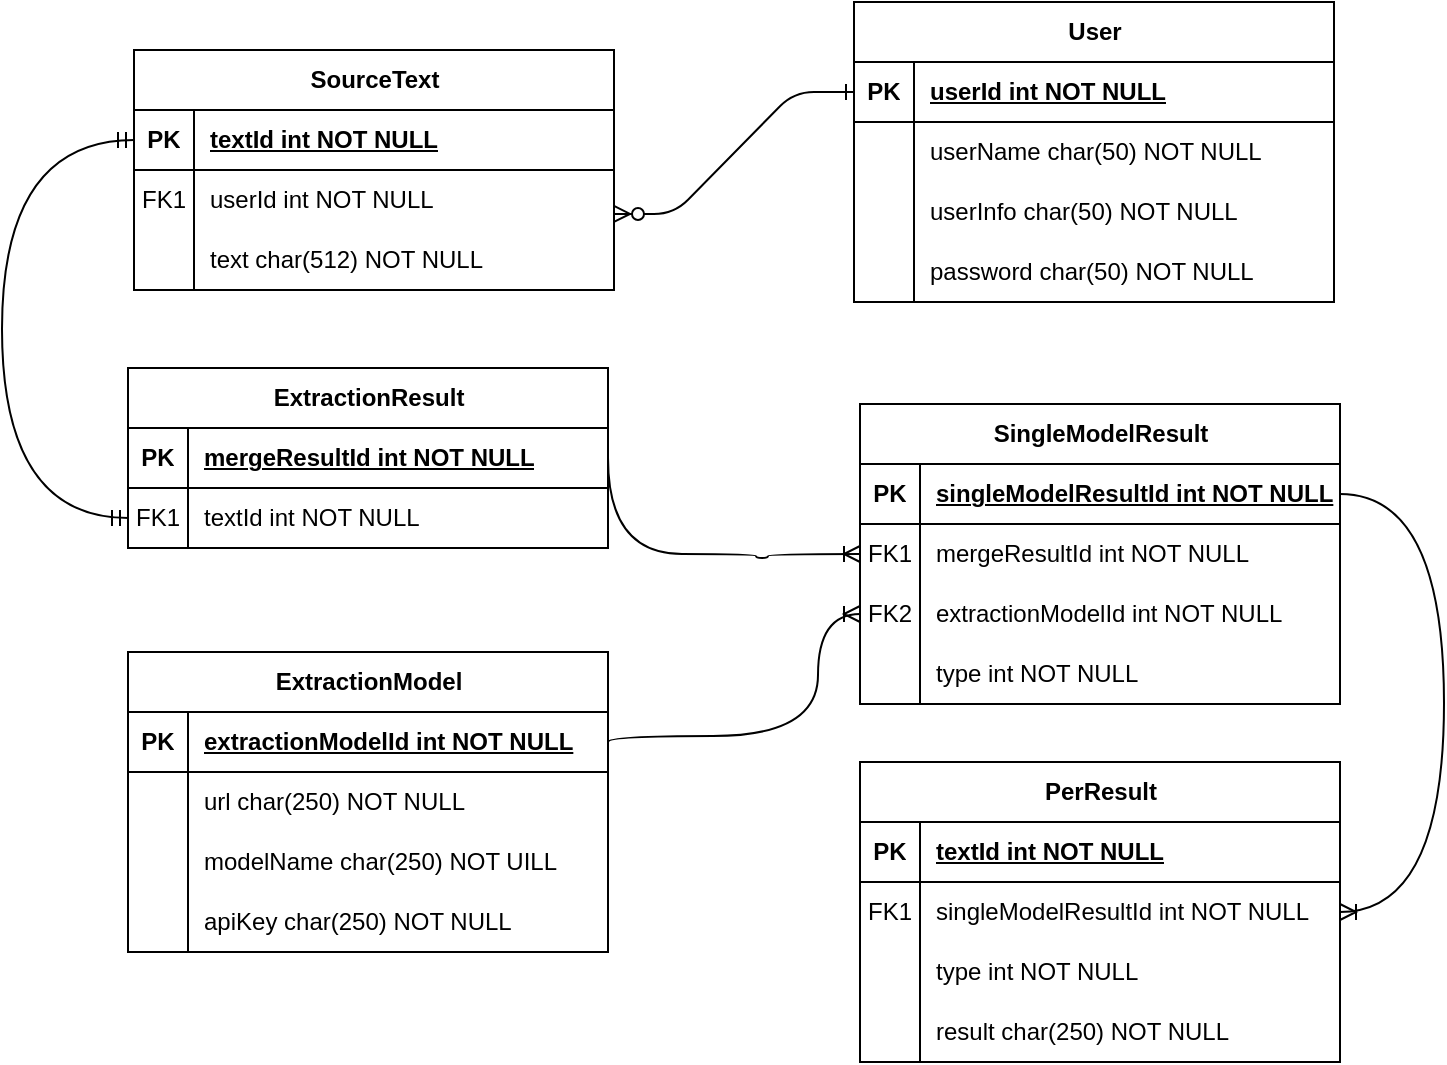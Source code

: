 <mxfile version="23.1.7" type="github">
  <diagram id="R2lEEEUBdFMjLlhIrx00" name="Page-1">
    <mxGraphModel dx="954" dy="240" grid="0" gridSize="10" guides="1" tooltips="1" connect="1" arrows="1" fold="1" page="0" pageScale="1" pageWidth="850" pageHeight="1100" math="0" shadow="0" extFonts="Permanent Marker^https://fonts.googleapis.com/css?family=Permanent+Marker">
      <root>
        <mxCell id="0" />
        <mxCell id="1" parent="0" />
        <mxCell id="FPrYflJ5EFvJqiZccxG8-12" value="User" style="shape=table;startSize=30;container=1;collapsible=1;childLayout=tableLayout;fixedRows=1;rowLines=0;fontStyle=1;align=center;resizeLast=1;html=1;" vertex="1" parent="1">
          <mxGeometry x="557" y="519" width="240" height="150" as="geometry">
            <mxRectangle x="260" y="420" width="70" height="30" as="alternateBounds" />
          </mxGeometry>
        </mxCell>
        <mxCell id="FPrYflJ5EFvJqiZccxG8-13" value="" style="shape=tableRow;horizontal=0;startSize=0;swimlaneHead=0;swimlaneBody=0;fillColor=none;collapsible=0;dropTarget=0;points=[[0,0.5],[1,0.5]];portConstraint=eastwest;top=0;left=0;right=0;bottom=1;" vertex="1" parent="FPrYflJ5EFvJqiZccxG8-12">
          <mxGeometry y="30" width="240" height="30" as="geometry" />
        </mxCell>
        <mxCell id="FPrYflJ5EFvJqiZccxG8-14" value="PK" style="shape=partialRectangle;connectable=0;fillColor=none;top=0;left=0;bottom=0;right=0;fontStyle=1;overflow=hidden;whiteSpace=wrap;html=1;" vertex="1" parent="FPrYflJ5EFvJqiZccxG8-13">
          <mxGeometry width="30" height="30" as="geometry">
            <mxRectangle width="30" height="30" as="alternateBounds" />
          </mxGeometry>
        </mxCell>
        <mxCell id="FPrYflJ5EFvJqiZccxG8-15" value="userId int NOT NULL" style="shape=partialRectangle;connectable=0;fillColor=none;top=0;left=0;bottom=0;right=0;align=left;spacingLeft=6;fontStyle=5;overflow=hidden;whiteSpace=wrap;html=1;" vertex="1" parent="FPrYflJ5EFvJqiZccxG8-13">
          <mxGeometry x="30" width="210" height="30" as="geometry">
            <mxRectangle width="210" height="30" as="alternateBounds" />
          </mxGeometry>
        </mxCell>
        <mxCell id="FPrYflJ5EFvJqiZccxG8-16" value="" style="shape=tableRow;horizontal=0;startSize=0;swimlaneHead=0;swimlaneBody=0;fillColor=none;collapsible=0;dropTarget=0;points=[[0,0.5],[1,0.5]];portConstraint=eastwest;top=0;left=0;right=0;bottom=0;" vertex="1" parent="FPrYflJ5EFvJqiZccxG8-12">
          <mxGeometry y="60" width="240" height="30" as="geometry" />
        </mxCell>
        <mxCell id="FPrYflJ5EFvJqiZccxG8-17" value="" style="shape=partialRectangle;connectable=0;fillColor=none;top=0;left=0;bottom=0;right=0;editable=1;overflow=hidden;whiteSpace=wrap;html=1;" vertex="1" parent="FPrYflJ5EFvJqiZccxG8-16">
          <mxGeometry width="30" height="30" as="geometry">
            <mxRectangle width="30" height="30" as="alternateBounds" />
          </mxGeometry>
        </mxCell>
        <mxCell id="FPrYflJ5EFvJqiZccxG8-18" value="userName char(50) NOT NULL" style="shape=partialRectangle;connectable=0;fillColor=none;top=0;left=0;bottom=0;right=0;align=left;spacingLeft=6;overflow=hidden;whiteSpace=wrap;html=1;" vertex="1" parent="FPrYflJ5EFvJqiZccxG8-16">
          <mxGeometry x="30" width="210" height="30" as="geometry">
            <mxRectangle width="210" height="30" as="alternateBounds" />
          </mxGeometry>
        </mxCell>
        <mxCell id="FPrYflJ5EFvJqiZccxG8-19" value="" style="shape=tableRow;horizontal=0;startSize=0;swimlaneHead=0;swimlaneBody=0;fillColor=none;collapsible=0;dropTarget=0;points=[[0,0.5],[1,0.5]];portConstraint=eastwest;top=0;left=0;right=0;bottom=0;" vertex="1" parent="FPrYflJ5EFvJqiZccxG8-12">
          <mxGeometry y="90" width="240" height="30" as="geometry" />
        </mxCell>
        <mxCell id="FPrYflJ5EFvJqiZccxG8-20" value="" style="shape=partialRectangle;connectable=0;fillColor=none;top=0;left=0;bottom=0;right=0;editable=1;overflow=hidden;whiteSpace=wrap;html=1;" vertex="1" parent="FPrYflJ5EFvJqiZccxG8-19">
          <mxGeometry width="30" height="30" as="geometry">
            <mxRectangle width="30" height="30" as="alternateBounds" />
          </mxGeometry>
        </mxCell>
        <mxCell id="FPrYflJ5EFvJqiZccxG8-21" value="userInfo char(50) NOT NULL" style="shape=partialRectangle;connectable=0;fillColor=none;top=0;left=0;bottom=0;right=0;align=left;spacingLeft=6;overflow=hidden;whiteSpace=wrap;html=1;" vertex="1" parent="FPrYflJ5EFvJqiZccxG8-19">
          <mxGeometry x="30" width="210" height="30" as="geometry">
            <mxRectangle width="210" height="30" as="alternateBounds" />
          </mxGeometry>
        </mxCell>
        <mxCell id="FPrYflJ5EFvJqiZccxG8-22" value="" style="shape=tableRow;horizontal=0;startSize=0;swimlaneHead=0;swimlaneBody=0;fillColor=none;collapsible=0;dropTarget=0;points=[[0,0.5],[1,0.5]];portConstraint=eastwest;top=0;left=0;right=0;bottom=0;" vertex="1" parent="FPrYflJ5EFvJqiZccxG8-12">
          <mxGeometry y="120" width="240" height="30" as="geometry" />
        </mxCell>
        <mxCell id="FPrYflJ5EFvJqiZccxG8-23" value="&lt;div&gt;&lt;br/&gt;&lt;/div&gt;" style="shape=partialRectangle;connectable=0;fillColor=none;top=0;left=0;bottom=0;right=0;editable=1;overflow=hidden;whiteSpace=wrap;html=1;" vertex="1" parent="FPrYflJ5EFvJqiZccxG8-22">
          <mxGeometry width="30" height="30" as="geometry">
            <mxRectangle width="30" height="30" as="alternateBounds" />
          </mxGeometry>
        </mxCell>
        <mxCell id="FPrYflJ5EFvJqiZccxG8-24" value="password char(50) NOT NULL" style="shape=partialRectangle;connectable=0;fillColor=none;top=0;left=0;bottom=0;right=0;align=left;spacingLeft=6;overflow=hidden;whiteSpace=wrap;html=1;" vertex="1" parent="FPrYflJ5EFvJqiZccxG8-22">
          <mxGeometry x="30" width="210" height="30" as="geometry">
            <mxRectangle width="210" height="30" as="alternateBounds" />
          </mxGeometry>
        </mxCell>
        <mxCell id="FPrYflJ5EFvJqiZccxG8-32" value="SourceText" style="shape=table;startSize=30;container=1;collapsible=1;childLayout=tableLayout;fixedRows=1;rowLines=0;fontStyle=1;align=center;resizeLast=1;html=1;" vertex="1" parent="1">
          <mxGeometry x="197" y="543" width="240" height="120" as="geometry">
            <mxRectangle x="260" y="420" width="70" height="30" as="alternateBounds" />
          </mxGeometry>
        </mxCell>
        <mxCell id="FPrYflJ5EFvJqiZccxG8-33" value="" style="shape=tableRow;horizontal=0;startSize=0;swimlaneHead=0;swimlaneBody=0;fillColor=none;collapsible=0;dropTarget=0;points=[[0,0.5],[1,0.5]];portConstraint=eastwest;top=0;left=0;right=0;bottom=1;" vertex="1" parent="FPrYflJ5EFvJqiZccxG8-32">
          <mxGeometry y="30" width="240" height="30" as="geometry" />
        </mxCell>
        <mxCell id="FPrYflJ5EFvJqiZccxG8-34" value="PK" style="shape=partialRectangle;connectable=0;fillColor=none;top=0;left=0;bottom=0;right=0;fontStyle=1;overflow=hidden;whiteSpace=wrap;html=1;" vertex="1" parent="FPrYflJ5EFvJqiZccxG8-33">
          <mxGeometry width="30" height="30" as="geometry">
            <mxRectangle width="30" height="30" as="alternateBounds" />
          </mxGeometry>
        </mxCell>
        <mxCell id="FPrYflJ5EFvJqiZccxG8-35" value="textId int NOT NULL" style="shape=partialRectangle;connectable=0;fillColor=none;top=0;left=0;bottom=0;right=0;align=left;spacingLeft=6;fontStyle=5;overflow=hidden;whiteSpace=wrap;html=1;" vertex="1" parent="FPrYflJ5EFvJqiZccxG8-33">
          <mxGeometry x="30" width="210" height="30" as="geometry">
            <mxRectangle width="210" height="30" as="alternateBounds" />
          </mxGeometry>
        </mxCell>
        <mxCell id="FPrYflJ5EFvJqiZccxG8-36" value="" style="shape=tableRow;horizontal=0;startSize=0;swimlaneHead=0;swimlaneBody=0;fillColor=none;collapsible=0;dropTarget=0;points=[[0,0.5],[1,0.5]];portConstraint=eastwest;top=0;left=0;right=0;bottom=0;" vertex="1" parent="FPrYflJ5EFvJqiZccxG8-32">
          <mxGeometry y="60" width="240" height="30" as="geometry" />
        </mxCell>
        <mxCell id="FPrYflJ5EFvJqiZccxG8-37" value="FK1" style="shape=partialRectangle;connectable=0;fillColor=none;top=0;left=0;bottom=0;right=0;editable=1;overflow=hidden;whiteSpace=wrap;html=1;" vertex="1" parent="FPrYflJ5EFvJqiZccxG8-36">
          <mxGeometry width="30" height="30" as="geometry">
            <mxRectangle width="30" height="30" as="alternateBounds" />
          </mxGeometry>
        </mxCell>
        <mxCell id="FPrYflJ5EFvJqiZccxG8-38" value="userId int NOT NULL" style="shape=partialRectangle;connectable=0;fillColor=none;top=0;left=0;bottom=0;right=0;align=left;spacingLeft=6;overflow=hidden;whiteSpace=wrap;html=1;" vertex="1" parent="FPrYflJ5EFvJqiZccxG8-36">
          <mxGeometry x="30" width="210" height="30" as="geometry">
            <mxRectangle width="210" height="30" as="alternateBounds" />
          </mxGeometry>
        </mxCell>
        <mxCell id="FPrYflJ5EFvJqiZccxG8-39" value="" style="shape=tableRow;horizontal=0;startSize=0;swimlaneHead=0;swimlaneBody=0;fillColor=none;collapsible=0;dropTarget=0;points=[[0,0.5],[1,0.5]];portConstraint=eastwest;top=0;left=0;right=0;bottom=0;" vertex="1" parent="FPrYflJ5EFvJqiZccxG8-32">
          <mxGeometry y="90" width="240" height="30" as="geometry" />
        </mxCell>
        <mxCell id="FPrYflJ5EFvJqiZccxG8-40" value="" style="shape=partialRectangle;connectable=0;fillColor=none;top=0;left=0;bottom=0;right=0;editable=1;overflow=hidden;whiteSpace=wrap;html=1;" vertex="1" parent="FPrYflJ5EFvJqiZccxG8-39">
          <mxGeometry width="30" height="30" as="geometry">
            <mxRectangle width="30" height="30" as="alternateBounds" />
          </mxGeometry>
        </mxCell>
        <mxCell id="FPrYflJ5EFvJqiZccxG8-41" value="text char(512) NOT NULL" style="shape=partialRectangle;connectable=0;fillColor=none;top=0;left=0;bottom=0;right=0;align=left;spacingLeft=6;overflow=hidden;whiteSpace=wrap;html=1;" vertex="1" parent="FPrYflJ5EFvJqiZccxG8-39">
          <mxGeometry x="30" width="210" height="30" as="geometry">
            <mxRectangle width="210" height="30" as="alternateBounds" />
          </mxGeometry>
        </mxCell>
        <mxCell id="FPrYflJ5EFvJqiZccxG8-45" value="ExtractionResult" style="shape=table;startSize=30;container=1;collapsible=1;childLayout=tableLayout;fixedRows=1;rowLines=0;fontStyle=1;align=center;resizeLast=1;html=1;" vertex="1" parent="1">
          <mxGeometry x="194" y="702" width="240" height="90" as="geometry">
            <mxRectangle x="260" y="420" width="70" height="30" as="alternateBounds" />
          </mxGeometry>
        </mxCell>
        <mxCell id="FPrYflJ5EFvJqiZccxG8-46" value="" style="shape=tableRow;horizontal=0;startSize=0;swimlaneHead=0;swimlaneBody=0;fillColor=none;collapsible=0;dropTarget=0;points=[[0,0.5],[1,0.5]];portConstraint=eastwest;top=0;left=0;right=0;bottom=1;" vertex="1" parent="FPrYflJ5EFvJqiZccxG8-45">
          <mxGeometry y="30" width="240" height="30" as="geometry" />
        </mxCell>
        <mxCell id="FPrYflJ5EFvJqiZccxG8-47" value="PK" style="shape=partialRectangle;connectable=0;fillColor=none;top=0;left=0;bottom=0;right=0;fontStyle=1;overflow=hidden;whiteSpace=wrap;html=1;" vertex="1" parent="FPrYflJ5EFvJqiZccxG8-46">
          <mxGeometry width="30" height="30" as="geometry">
            <mxRectangle width="30" height="30" as="alternateBounds" />
          </mxGeometry>
        </mxCell>
        <mxCell id="FPrYflJ5EFvJqiZccxG8-48" value="mergeResultId int NOT NULL" style="shape=partialRectangle;connectable=0;fillColor=none;top=0;left=0;bottom=0;right=0;align=left;spacingLeft=6;fontStyle=5;overflow=hidden;whiteSpace=wrap;html=1;" vertex="1" parent="FPrYflJ5EFvJqiZccxG8-46">
          <mxGeometry x="30" width="210" height="30" as="geometry">
            <mxRectangle width="210" height="30" as="alternateBounds" />
          </mxGeometry>
        </mxCell>
        <mxCell id="FPrYflJ5EFvJqiZccxG8-49" value="" style="shape=tableRow;horizontal=0;startSize=0;swimlaneHead=0;swimlaneBody=0;fillColor=none;collapsible=0;dropTarget=0;points=[[0,0.5],[1,0.5]];portConstraint=eastwest;top=0;left=0;right=0;bottom=0;" vertex="1" parent="FPrYflJ5EFvJqiZccxG8-45">
          <mxGeometry y="60" width="240" height="30" as="geometry" />
        </mxCell>
        <mxCell id="FPrYflJ5EFvJqiZccxG8-50" value="FK1" style="shape=partialRectangle;connectable=0;fillColor=none;top=0;left=0;bottom=0;right=0;editable=1;overflow=hidden;whiteSpace=wrap;html=1;" vertex="1" parent="FPrYflJ5EFvJqiZccxG8-49">
          <mxGeometry width="30" height="30" as="geometry">
            <mxRectangle width="30" height="30" as="alternateBounds" />
          </mxGeometry>
        </mxCell>
        <mxCell id="FPrYflJ5EFvJqiZccxG8-51" value="textId int NOT NULL" style="shape=partialRectangle;connectable=0;fillColor=none;top=0;left=0;bottom=0;right=0;align=left;spacingLeft=6;overflow=hidden;whiteSpace=wrap;html=1;" vertex="1" parent="FPrYflJ5EFvJqiZccxG8-49">
          <mxGeometry x="30" width="210" height="30" as="geometry">
            <mxRectangle width="210" height="30" as="alternateBounds" />
          </mxGeometry>
        </mxCell>
        <mxCell id="FPrYflJ5EFvJqiZccxG8-55" value="SingleModelResult" style="shape=table;startSize=30;container=1;collapsible=1;childLayout=tableLayout;fixedRows=1;rowLines=0;fontStyle=1;align=center;resizeLast=1;html=1;" vertex="1" parent="1">
          <mxGeometry x="560" y="720" width="240" height="150" as="geometry">
            <mxRectangle x="260" y="420" width="70" height="30" as="alternateBounds" />
          </mxGeometry>
        </mxCell>
        <mxCell id="FPrYflJ5EFvJqiZccxG8-56" value="" style="shape=tableRow;horizontal=0;startSize=0;swimlaneHead=0;swimlaneBody=0;fillColor=none;collapsible=0;dropTarget=0;points=[[0,0.5],[1,0.5]];portConstraint=eastwest;top=0;left=0;right=0;bottom=1;" vertex="1" parent="FPrYflJ5EFvJqiZccxG8-55">
          <mxGeometry y="30" width="240" height="30" as="geometry" />
        </mxCell>
        <mxCell id="FPrYflJ5EFvJqiZccxG8-57" value="PK" style="shape=partialRectangle;connectable=0;fillColor=none;top=0;left=0;bottom=0;right=0;fontStyle=1;overflow=hidden;whiteSpace=wrap;html=1;" vertex="1" parent="FPrYflJ5EFvJqiZccxG8-56">
          <mxGeometry width="30" height="30" as="geometry">
            <mxRectangle width="30" height="30" as="alternateBounds" />
          </mxGeometry>
        </mxCell>
        <mxCell id="FPrYflJ5EFvJqiZccxG8-58" value="singleModelResultId int NOT NULL" style="shape=partialRectangle;connectable=0;fillColor=none;top=0;left=0;bottom=0;right=0;align=left;spacingLeft=6;fontStyle=5;overflow=hidden;whiteSpace=wrap;html=1;" vertex="1" parent="FPrYflJ5EFvJqiZccxG8-56">
          <mxGeometry x="30" width="210" height="30" as="geometry">
            <mxRectangle width="210" height="30" as="alternateBounds" />
          </mxGeometry>
        </mxCell>
        <mxCell id="FPrYflJ5EFvJqiZccxG8-59" value="" style="shape=tableRow;horizontal=0;startSize=0;swimlaneHead=0;swimlaneBody=0;fillColor=none;collapsible=0;dropTarget=0;points=[[0,0.5],[1,0.5]];portConstraint=eastwest;top=0;left=0;right=0;bottom=0;" vertex="1" parent="FPrYflJ5EFvJqiZccxG8-55">
          <mxGeometry y="60" width="240" height="30" as="geometry" />
        </mxCell>
        <mxCell id="FPrYflJ5EFvJqiZccxG8-60" value="FK1" style="shape=partialRectangle;connectable=0;fillColor=none;top=0;left=0;bottom=0;right=0;editable=1;overflow=hidden;whiteSpace=wrap;html=1;" vertex="1" parent="FPrYflJ5EFvJqiZccxG8-59">
          <mxGeometry width="30" height="30" as="geometry">
            <mxRectangle width="30" height="30" as="alternateBounds" />
          </mxGeometry>
        </mxCell>
        <mxCell id="FPrYflJ5EFvJqiZccxG8-61" value="mergeResultId int NOT NULL" style="shape=partialRectangle;connectable=0;fillColor=none;top=0;left=0;bottom=0;right=0;align=left;spacingLeft=6;overflow=hidden;whiteSpace=wrap;html=1;" vertex="1" parent="FPrYflJ5EFvJqiZccxG8-59">
          <mxGeometry x="30" width="210" height="30" as="geometry">
            <mxRectangle width="210" height="30" as="alternateBounds" />
          </mxGeometry>
        </mxCell>
        <mxCell id="FPrYflJ5EFvJqiZccxG8-94" style="shape=tableRow;horizontal=0;startSize=0;swimlaneHead=0;swimlaneBody=0;fillColor=none;collapsible=0;dropTarget=0;points=[[0,0.5],[1,0.5]];portConstraint=eastwest;top=0;left=0;right=0;bottom=0;" vertex="1" parent="FPrYflJ5EFvJqiZccxG8-55">
          <mxGeometry y="90" width="240" height="30" as="geometry" />
        </mxCell>
        <mxCell id="FPrYflJ5EFvJqiZccxG8-95" value="FK2" style="shape=partialRectangle;connectable=0;fillColor=none;top=0;left=0;bottom=0;right=0;editable=1;overflow=hidden;whiteSpace=wrap;html=1;" vertex="1" parent="FPrYflJ5EFvJqiZccxG8-94">
          <mxGeometry width="30" height="30" as="geometry">
            <mxRectangle width="30" height="30" as="alternateBounds" />
          </mxGeometry>
        </mxCell>
        <mxCell id="FPrYflJ5EFvJqiZccxG8-96" value="extractionModelId int NOT NULL" style="shape=partialRectangle;connectable=0;fillColor=none;top=0;left=0;bottom=0;right=0;align=left;spacingLeft=6;overflow=hidden;whiteSpace=wrap;html=1;" vertex="1" parent="FPrYflJ5EFvJqiZccxG8-94">
          <mxGeometry x="30" width="210" height="30" as="geometry">
            <mxRectangle width="210" height="30" as="alternateBounds" />
          </mxGeometry>
        </mxCell>
        <mxCell id="FPrYflJ5EFvJqiZccxG8-91" style="shape=tableRow;horizontal=0;startSize=0;swimlaneHead=0;swimlaneBody=0;fillColor=none;collapsible=0;dropTarget=0;points=[[0,0.5],[1,0.5]];portConstraint=eastwest;top=0;left=0;right=0;bottom=0;" vertex="1" parent="FPrYflJ5EFvJqiZccxG8-55">
          <mxGeometry y="120" width="240" height="30" as="geometry" />
        </mxCell>
        <mxCell id="FPrYflJ5EFvJqiZccxG8-92" style="shape=partialRectangle;connectable=0;fillColor=none;top=0;left=0;bottom=0;right=0;editable=1;overflow=hidden;whiteSpace=wrap;html=1;" vertex="1" parent="FPrYflJ5EFvJqiZccxG8-91">
          <mxGeometry width="30" height="30" as="geometry">
            <mxRectangle width="30" height="30" as="alternateBounds" />
          </mxGeometry>
        </mxCell>
        <mxCell id="FPrYflJ5EFvJqiZccxG8-93" value="type int NOT NULL" style="shape=partialRectangle;connectable=0;fillColor=none;top=0;left=0;bottom=0;right=0;align=left;spacingLeft=6;overflow=hidden;whiteSpace=wrap;html=1;" vertex="1" parent="FPrYflJ5EFvJqiZccxG8-91">
          <mxGeometry x="30" width="210" height="30" as="geometry">
            <mxRectangle width="210" height="30" as="alternateBounds" />
          </mxGeometry>
        </mxCell>
        <mxCell id="FPrYflJ5EFvJqiZccxG8-65" value="PerResult" style="shape=table;startSize=30;container=1;collapsible=1;childLayout=tableLayout;fixedRows=1;rowLines=0;fontStyle=1;align=center;resizeLast=1;html=1;" vertex="1" parent="1">
          <mxGeometry x="560" y="899" width="240" height="150" as="geometry">
            <mxRectangle x="260" y="420" width="70" height="30" as="alternateBounds" />
          </mxGeometry>
        </mxCell>
        <mxCell id="FPrYflJ5EFvJqiZccxG8-66" value="" style="shape=tableRow;horizontal=0;startSize=0;swimlaneHead=0;swimlaneBody=0;fillColor=none;collapsible=0;dropTarget=0;points=[[0,0.5],[1,0.5]];portConstraint=eastwest;top=0;left=0;right=0;bottom=1;" vertex="1" parent="FPrYflJ5EFvJqiZccxG8-65">
          <mxGeometry y="30" width="240" height="30" as="geometry" />
        </mxCell>
        <mxCell id="FPrYflJ5EFvJqiZccxG8-67" value="PK" style="shape=partialRectangle;connectable=0;fillColor=none;top=0;left=0;bottom=0;right=0;fontStyle=1;overflow=hidden;whiteSpace=wrap;html=1;" vertex="1" parent="FPrYflJ5EFvJqiZccxG8-66">
          <mxGeometry width="30" height="30" as="geometry">
            <mxRectangle width="30" height="30" as="alternateBounds" />
          </mxGeometry>
        </mxCell>
        <mxCell id="FPrYflJ5EFvJqiZccxG8-68" value="textId int NOT NULL" style="shape=partialRectangle;connectable=0;fillColor=none;top=0;left=0;bottom=0;right=0;align=left;spacingLeft=6;fontStyle=5;overflow=hidden;whiteSpace=wrap;html=1;" vertex="1" parent="FPrYflJ5EFvJqiZccxG8-66">
          <mxGeometry x="30" width="210" height="30" as="geometry">
            <mxRectangle width="210" height="30" as="alternateBounds" />
          </mxGeometry>
        </mxCell>
        <mxCell id="FPrYflJ5EFvJqiZccxG8-69" value="" style="shape=tableRow;horizontal=0;startSize=0;swimlaneHead=0;swimlaneBody=0;fillColor=none;collapsible=0;dropTarget=0;points=[[0,0.5],[1,0.5]];portConstraint=eastwest;top=0;left=0;right=0;bottom=0;" vertex="1" parent="FPrYflJ5EFvJqiZccxG8-65">
          <mxGeometry y="60" width="240" height="30" as="geometry" />
        </mxCell>
        <mxCell id="FPrYflJ5EFvJqiZccxG8-70" value="FK1" style="shape=partialRectangle;connectable=0;fillColor=none;top=0;left=0;bottom=0;right=0;editable=1;overflow=hidden;whiteSpace=wrap;html=1;" vertex="1" parent="FPrYflJ5EFvJqiZccxG8-69">
          <mxGeometry width="30" height="30" as="geometry">
            <mxRectangle width="30" height="30" as="alternateBounds" />
          </mxGeometry>
        </mxCell>
        <mxCell id="FPrYflJ5EFvJqiZccxG8-71" value="singleModelResultId int NOT NULL" style="shape=partialRectangle;connectable=0;fillColor=none;top=0;left=0;bottom=0;right=0;align=left;spacingLeft=6;overflow=hidden;whiteSpace=wrap;html=1;" vertex="1" parent="FPrYflJ5EFvJqiZccxG8-69">
          <mxGeometry x="30" width="210" height="30" as="geometry">
            <mxRectangle width="210" height="30" as="alternateBounds" />
          </mxGeometry>
        </mxCell>
        <mxCell id="FPrYflJ5EFvJqiZccxG8-72" value="" style="shape=tableRow;horizontal=0;startSize=0;swimlaneHead=0;swimlaneBody=0;fillColor=none;collapsible=0;dropTarget=0;points=[[0,0.5],[1,0.5]];portConstraint=eastwest;top=0;left=0;right=0;bottom=0;" vertex="1" parent="FPrYflJ5EFvJqiZccxG8-65">
          <mxGeometry y="90" width="240" height="30" as="geometry" />
        </mxCell>
        <mxCell id="FPrYflJ5EFvJqiZccxG8-73" value="" style="shape=partialRectangle;connectable=0;fillColor=none;top=0;left=0;bottom=0;right=0;editable=1;overflow=hidden;whiteSpace=wrap;html=1;" vertex="1" parent="FPrYflJ5EFvJqiZccxG8-72">
          <mxGeometry width="30" height="30" as="geometry">
            <mxRectangle width="30" height="30" as="alternateBounds" />
          </mxGeometry>
        </mxCell>
        <mxCell id="FPrYflJ5EFvJqiZccxG8-74" value="type int NOT NULL" style="shape=partialRectangle;connectable=0;fillColor=none;top=0;left=0;bottom=0;right=0;align=left;spacingLeft=6;overflow=hidden;whiteSpace=wrap;html=1;" vertex="1" parent="FPrYflJ5EFvJqiZccxG8-72">
          <mxGeometry x="30" width="210" height="30" as="geometry">
            <mxRectangle width="210" height="30" as="alternateBounds" />
          </mxGeometry>
        </mxCell>
        <mxCell id="FPrYflJ5EFvJqiZccxG8-97" style="shape=tableRow;horizontal=0;startSize=0;swimlaneHead=0;swimlaneBody=0;fillColor=none;collapsible=0;dropTarget=0;points=[[0,0.5],[1,0.5]];portConstraint=eastwest;top=0;left=0;right=0;bottom=0;" vertex="1" parent="FPrYflJ5EFvJqiZccxG8-65">
          <mxGeometry y="120" width="240" height="30" as="geometry" />
        </mxCell>
        <mxCell id="FPrYflJ5EFvJqiZccxG8-98" style="shape=partialRectangle;connectable=0;fillColor=none;top=0;left=0;bottom=0;right=0;editable=1;overflow=hidden;whiteSpace=wrap;html=1;" vertex="1" parent="FPrYflJ5EFvJqiZccxG8-97">
          <mxGeometry width="30" height="30" as="geometry">
            <mxRectangle width="30" height="30" as="alternateBounds" />
          </mxGeometry>
        </mxCell>
        <mxCell id="FPrYflJ5EFvJqiZccxG8-99" value="result char(250) NOT NULL" style="shape=partialRectangle;connectable=0;fillColor=none;top=0;left=0;bottom=0;right=0;align=left;spacingLeft=6;overflow=hidden;whiteSpace=wrap;html=1;" vertex="1" parent="FPrYflJ5EFvJqiZccxG8-97">
          <mxGeometry x="30" width="210" height="30" as="geometry">
            <mxRectangle width="210" height="30" as="alternateBounds" />
          </mxGeometry>
        </mxCell>
        <mxCell id="FPrYflJ5EFvJqiZccxG8-78" value="ExtractionModel" style="shape=table;startSize=30;container=1;collapsible=1;childLayout=tableLayout;fixedRows=1;rowLines=0;fontStyle=1;align=center;resizeLast=1;html=1;" vertex="1" parent="1">
          <mxGeometry x="194" y="844" width="240" height="150" as="geometry">
            <mxRectangle x="260" y="420" width="70" height="30" as="alternateBounds" />
          </mxGeometry>
        </mxCell>
        <mxCell id="FPrYflJ5EFvJqiZccxG8-79" value="" style="shape=tableRow;horizontal=0;startSize=0;swimlaneHead=0;swimlaneBody=0;fillColor=none;collapsible=0;dropTarget=0;points=[[0,0.5],[1,0.5]];portConstraint=eastwest;top=0;left=0;right=0;bottom=1;" vertex="1" parent="FPrYflJ5EFvJqiZccxG8-78">
          <mxGeometry y="30" width="240" height="30" as="geometry" />
        </mxCell>
        <mxCell id="FPrYflJ5EFvJqiZccxG8-80" value="PK" style="shape=partialRectangle;connectable=0;fillColor=none;top=0;left=0;bottom=0;right=0;fontStyle=1;overflow=hidden;whiteSpace=wrap;html=1;" vertex="1" parent="FPrYflJ5EFvJqiZccxG8-79">
          <mxGeometry width="30" height="30" as="geometry">
            <mxRectangle width="30" height="30" as="alternateBounds" />
          </mxGeometry>
        </mxCell>
        <mxCell id="FPrYflJ5EFvJqiZccxG8-81" value="extractionModelId int NOT NULL" style="shape=partialRectangle;connectable=0;fillColor=none;top=0;left=0;bottom=0;right=0;align=left;spacingLeft=6;fontStyle=5;overflow=hidden;whiteSpace=wrap;html=1;" vertex="1" parent="FPrYflJ5EFvJqiZccxG8-79">
          <mxGeometry x="30" width="210" height="30" as="geometry">
            <mxRectangle width="210" height="30" as="alternateBounds" />
          </mxGeometry>
        </mxCell>
        <mxCell id="FPrYflJ5EFvJqiZccxG8-82" value="" style="shape=tableRow;horizontal=0;startSize=0;swimlaneHead=0;swimlaneBody=0;fillColor=none;collapsible=0;dropTarget=0;points=[[0,0.5],[1,0.5]];portConstraint=eastwest;top=0;left=0;right=0;bottom=0;" vertex="1" parent="FPrYflJ5EFvJqiZccxG8-78">
          <mxGeometry y="60" width="240" height="30" as="geometry" />
        </mxCell>
        <mxCell id="FPrYflJ5EFvJqiZccxG8-83" value="" style="shape=partialRectangle;connectable=0;fillColor=none;top=0;left=0;bottom=0;right=0;editable=1;overflow=hidden;whiteSpace=wrap;html=1;" vertex="1" parent="FPrYflJ5EFvJqiZccxG8-82">
          <mxGeometry width="30" height="30" as="geometry">
            <mxRectangle width="30" height="30" as="alternateBounds" />
          </mxGeometry>
        </mxCell>
        <mxCell id="FPrYflJ5EFvJqiZccxG8-84" value="url char(250) NOT NULL" style="shape=partialRectangle;connectable=0;fillColor=none;top=0;left=0;bottom=0;right=0;align=left;spacingLeft=6;overflow=hidden;whiteSpace=wrap;html=1;" vertex="1" parent="FPrYflJ5EFvJqiZccxG8-82">
          <mxGeometry x="30" width="210" height="30" as="geometry">
            <mxRectangle width="210" height="30" as="alternateBounds" />
          </mxGeometry>
        </mxCell>
        <mxCell id="FPrYflJ5EFvJqiZccxG8-85" value="" style="shape=tableRow;horizontal=0;startSize=0;swimlaneHead=0;swimlaneBody=0;fillColor=none;collapsible=0;dropTarget=0;points=[[0,0.5],[1,0.5]];portConstraint=eastwest;top=0;left=0;right=0;bottom=0;" vertex="1" parent="FPrYflJ5EFvJqiZccxG8-78">
          <mxGeometry y="90" width="240" height="30" as="geometry" />
        </mxCell>
        <mxCell id="FPrYflJ5EFvJqiZccxG8-86" value="" style="shape=partialRectangle;connectable=0;fillColor=none;top=0;left=0;bottom=0;right=0;editable=1;overflow=hidden;whiteSpace=wrap;html=1;" vertex="1" parent="FPrYflJ5EFvJqiZccxG8-85">
          <mxGeometry width="30" height="30" as="geometry">
            <mxRectangle width="30" height="30" as="alternateBounds" />
          </mxGeometry>
        </mxCell>
        <mxCell id="FPrYflJ5EFvJqiZccxG8-87" value="modelName char(250) NOT UILL" style="shape=partialRectangle;connectable=0;fillColor=none;top=0;left=0;bottom=0;right=0;align=left;spacingLeft=6;overflow=hidden;whiteSpace=wrap;html=1;" vertex="1" parent="FPrYflJ5EFvJqiZccxG8-85">
          <mxGeometry x="30" width="210" height="30" as="geometry">
            <mxRectangle width="210" height="30" as="alternateBounds" />
          </mxGeometry>
        </mxCell>
        <mxCell id="FPrYflJ5EFvJqiZccxG8-88" style="shape=tableRow;horizontal=0;startSize=0;swimlaneHead=0;swimlaneBody=0;fillColor=none;collapsible=0;dropTarget=0;points=[[0,0.5],[1,0.5]];portConstraint=eastwest;top=0;left=0;right=0;bottom=0;" vertex="1" parent="FPrYflJ5EFvJqiZccxG8-78">
          <mxGeometry y="120" width="240" height="30" as="geometry" />
        </mxCell>
        <mxCell id="FPrYflJ5EFvJqiZccxG8-89" style="shape=partialRectangle;connectable=0;fillColor=none;top=0;left=0;bottom=0;right=0;editable=1;overflow=hidden;whiteSpace=wrap;html=1;" vertex="1" parent="FPrYflJ5EFvJqiZccxG8-88">
          <mxGeometry width="30" height="30" as="geometry">
            <mxRectangle width="30" height="30" as="alternateBounds" />
          </mxGeometry>
        </mxCell>
        <mxCell id="FPrYflJ5EFvJqiZccxG8-90" value="apiKey char(250) NOT NULL" style="shape=partialRectangle;connectable=0;fillColor=none;top=0;left=0;bottom=0;right=0;align=left;spacingLeft=6;overflow=hidden;whiteSpace=wrap;html=1;" vertex="1" parent="FPrYflJ5EFvJqiZccxG8-88">
          <mxGeometry x="30" width="210" height="30" as="geometry">
            <mxRectangle width="210" height="30" as="alternateBounds" />
          </mxGeometry>
        </mxCell>
        <mxCell id="FPrYflJ5EFvJqiZccxG8-107" value="" style="edgeStyle=orthogonalEdgeStyle;fontSize=12;html=1;endArrow=ERmandOne;startArrow=ERmandOne;rounded=0;exitX=0;exitY=0.5;exitDx=0;exitDy=0;entryX=0;entryY=0.5;entryDx=0;entryDy=0;curved=1;" edge="1" parent="1" source="FPrYflJ5EFvJqiZccxG8-49" target="FPrYflJ5EFvJqiZccxG8-33">
          <mxGeometry width="100" height="100" relative="1" as="geometry">
            <mxPoint x="36" y="726" as="sourcePoint" />
            <mxPoint x="136" y="626" as="targetPoint" />
            <Array as="points">
              <mxPoint x="131" y="777" />
              <mxPoint x="131" y="588" />
            </Array>
          </mxGeometry>
        </mxCell>
        <mxCell id="FPrYflJ5EFvJqiZccxG8-109" value="" style="edgeStyle=entityRelationEdgeStyle;endArrow=ERzeroToMany;startArrow=ERone;endFill=1;startFill=0;entryX=1;entryY=0.733;entryDx=0;entryDy=0;entryPerimeter=0;exitX=0;exitY=0.5;exitDx=0;exitDy=0;" edge="1" parent="1" source="FPrYflJ5EFvJqiZccxG8-13" target="FPrYflJ5EFvJqiZccxG8-36">
          <mxGeometry width="100" height="100" relative="1" as="geometry">
            <mxPoint x="477" y="468" as="sourcePoint" />
            <mxPoint x="579" y="417" as="targetPoint" />
            <Array as="points">
              <mxPoint x="634" y="688" />
              <mxPoint x="530" y="316" />
              <mxPoint x="563" y="507" />
              <mxPoint x="568" y="434" />
            </Array>
          </mxGeometry>
        </mxCell>
        <mxCell id="FPrYflJ5EFvJqiZccxG8-110" value="" style="edgeStyle=orthogonalEdgeStyle;fontSize=12;html=1;endArrow=ERoneToMany;rounded=0;curved=1;entryX=1;entryY=0.5;entryDx=0;entryDy=0;exitX=1;exitY=0.5;exitDx=0;exitDy=0;" edge="1" parent="1" source="FPrYflJ5EFvJqiZccxG8-56" target="FPrYflJ5EFvJqiZccxG8-69">
          <mxGeometry width="100" height="100" relative="1" as="geometry">
            <mxPoint x="745" y="1115" as="sourcePoint" />
            <mxPoint x="845" y="1015" as="targetPoint" />
            <Array as="points">
              <mxPoint x="852" y="765" />
              <mxPoint x="852" y="974" />
            </Array>
          </mxGeometry>
        </mxCell>
        <mxCell id="FPrYflJ5EFvJqiZccxG8-111" value="" style="edgeStyle=orthogonalEdgeStyle;fontSize=12;html=1;endArrow=ERoneToMany;rounded=0;curved=1;entryX=0;entryY=0.5;entryDx=0;entryDy=0;exitX=1;exitY=0.5;exitDx=0;exitDy=0;" edge="1" parent="1" source="FPrYflJ5EFvJqiZccxG8-46" target="FPrYflJ5EFvJqiZccxG8-59">
          <mxGeometry width="100" height="100" relative="1" as="geometry">
            <mxPoint x="456" y="927" as="sourcePoint" />
            <mxPoint x="456" y="1136" as="targetPoint" />
            <Array as="points">
              <mxPoint x="434" y="795" />
              <mxPoint x="508" y="795" />
              <mxPoint x="508" y="797" />
              <mxPoint x="514" y="797" />
              <mxPoint x="514" y="795" />
            </Array>
          </mxGeometry>
        </mxCell>
        <mxCell id="FPrYflJ5EFvJqiZccxG8-112" value="" style="edgeStyle=orthogonalEdgeStyle;fontSize=12;html=1;endArrow=ERoneToMany;rounded=0;curved=1;entryX=0;entryY=0.5;entryDx=0;entryDy=0;exitX=1;exitY=0.5;exitDx=0;exitDy=0;" edge="1" parent="1" source="FPrYflJ5EFvJqiZccxG8-79" target="FPrYflJ5EFvJqiZccxG8-94">
          <mxGeometry width="100" height="100" relative="1" as="geometry">
            <mxPoint x="458" y="975" as="sourcePoint" />
            <mxPoint x="458" y="1184" as="targetPoint" />
            <Array as="points">
              <mxPoint x="434" y="886" />
              <mxPoint x="539" y="886" />
              <mxPoint x="539" y="825" />
            </Array>
          </mxGeometry>
        </mxCell>
      </root>
    </mxGraphModel>
  </diagram>
</mxfile>
